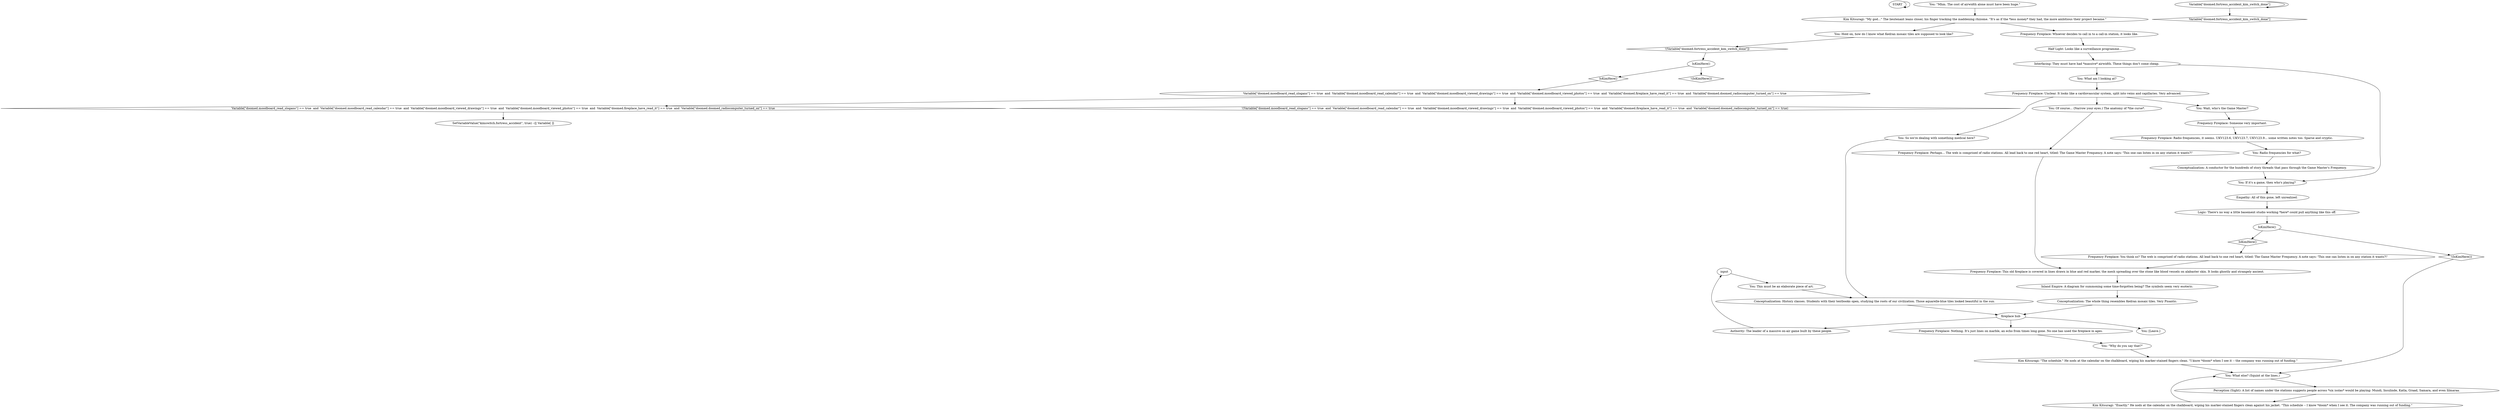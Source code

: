 # DOOMED / FREQUENCY FIREPLACE
# Different radio frequencies cover the fireplace like Kedran mosaic tiles.
# ==================================================
digraph G {
	  0 [label="START"];
	  1 [label="input"];
	  2 [label="Conceptualization: A conductor for the hundreds of story threads that pass through the Game Master's Frequency."];
	  3 [label="Frequency Fireplace: Unclear. It looks like a cardiovascular system, split into veins and capillaries. Very advanced."];
	  4 [label="Frequency Fireplace: Radio frequencies, it seems. UKV123.6, UKV123.7, UKV123.9... some written notes too. Sparse and cryptic."];
	  5 [label="Authority: The leader of a massive on-air game built by these people."];
	  6 [label="You: What am I looking at?"];
	  7 [label="You: Wait, who's the Game Master?"];
	  8 [label="You: This must be an elaborate piece of art."];
	  9 [label="Frequency Fireplace: This old fireplace is covered in lines drawn in blue and red marker, the mesh spreading over the stone like blood vessels on alabaster skin. It looks ghostly and strangely ancient."];
	  10 [label="Half Light: Looks like a surveillance programme..."];
	  11 [label="Perception (Sight): A list of names under the stations suggests people across *six isolas* would be playing: Mundi, Insulinde, Katla, Graad, Samara, and even Iilmaraa."];
	  12 [label="Frequency Fireplace: Nothing. It's just lines on marble, an echo from times long gone. No one has used the fireplace in ages."];
	  13 [label="You: Hold on, how do I know what Kedran mosaic tiles are supposed to look like?"];
	  14 [label="You: \"Why do you say that?\""];
	  15 [label="Variable[\"doomed.fortress_accident_kim_switch_done\"]"];
	  16 [label="Variable[\"doomed.fortress_accident_kim_switch_done\"]", shape=diamond];
	  17 [label="!(Variable[\"doomed.fortress_accident_kim_switch_done\"])", shape=diamond];
	  18 [label="Conceptualization: History classes. Students with their textbooks open, studying the roots of our civilization. Those aquarelle-blue tiles looked beautiful in the sun."];
	  19 [label="Frequency Fireplace: You think so? The web is comprised of radio stations. All lead back to one red heart, titled: The Game Master Frequency. A note says: 'This one can listen in on any station it wants?!'"];
	  20 [label="Kim Kitsuragi: \"My god...\" The lieutenant leans closer, his finger tracking the maddening rhizome. \"It's as if the *less money* they had, the more ambitious their project became.\""];
	  21 [label="Kim Kitsuragi: \"Exactly.\" He nods at the calendar on the chalkboard, wiping his marker-stained fingers clean against his jacket. \"This schedule -- I know *doom* when I see it. The company was running out of funding.\""];
	  22 [label="Empathy: All of this gone, left unrealized."];
	  23 [label="Frequency Fireplace: Whoever decides to call in to a call-in station, it looks like."];
	  24 [label="You: \"Mhm. The cost of airwidth alone must have been huge.\""];
	  25 [label="You: Radio frequencies for what?"];
	  26 [label="Conceptualization: The whole thing resembles Kedran mosaic tiles. Very Pisantic."];
	  27 [label="IsKimHere()"];
	  28 [label="IsKimHere()", shape=diamond];
	  29 [label="!(IsKimHere())", shape=diamond];
	  30 [label="Kim Kitsuragi: \"The schedule.\" He nods at the calendar on the chalkboard, wiping his marker-stained fingers clean. \"I know *doom* when I see it -- the company was running out of funding.\""];
	  31 [label="You: If it's a game, then who's playing?"];
	  32 [label="Logic: There's no way a little basement studio working *here* could pull anything like this off."];
	  33 [label="IsKimHere()"];
	  34 [label="IsKimHere()", shape=diamond];
	  35 [label="!(IsKimHere())", shape=diamond];
	  36 [label="Variable[\"doomed.moodboard_read_slogans\"] == true  and  Variable[\"doomed.moodboard_read_calendar\"] == true  and  Variable[\"doomed.moodboard_viewed_drawings\"] == true  and  Variable[\"doomed.moodboard_viewed_photos\"] == true  and  Variable[\"doomed.fireplace_have_read_it\"] == true  and  Variable[\"doomed.doomed_radiocomputer_turned_on\"] == true"];
	  37 [label="Variable[\"doomed.moodboard_read_slogans\"] == true  and  Variable[\"doomed.moodboard_read_calendar\"] == true  and  Variable[\"doomed.moodboard_viewed_drawings\"] == true  and  Variable[\"doomed.moodboard_viewed_photos\"] == true  and  Variable[\"doomed.fireplace_have_read_it\"] == true  and  Variable[\"doomed.doomed_radiocomputer_turned_on\"] == true", shape=diamond];
	  38 [label="!(Variable[\"doomed.moodboard_read_slogans\"] == true  and  Variable[\"doomed.moodboard_read_calendar\"] == true  and  Variable[\"doomed.moodboard_viewed_drawings\"] == true  and  Variable[\"doomed.moodboard_viewed_photos\"] == true  and  Variable[\"doomed.fireplace_have_read_it\"] == true  and  Variable[\"doomed.doomed_radiocomputer_turned_on\"] == true)", shape=diamond];
	  39 [label="Frequency Fireplace: Perhaps... The web is comprised of radio stations. All lead back to one red heart, titled: The Game Master Frequency. A note says: 'This one can listen in on any station it wants?!'"];
	  40 [label="You: So we're dealing with something medical here?"];
	  41 [label="Frequency Fireplace: Someone very important."];
	  42 [label="fireplace hub"];
	  43 [label="You: What else? (Squint at the lines.)"];
	  44 [label="You: Of course... (Narrow your eyes.) The anatomy of *the curse*."];
	  45 [label="Inland Empire: A diagram for summoning some time-forgotten being? The symbols seem very esoteric."];
	  46 [label="SetVariableValue(\"kimswitch.fortress_accident\", true) --[[ Variable[ ]]"];
	  47 [label="You: [Leave.]"];
	  48 [label="Interfacing: They must have had *massive* airwidth. These things don't come cheap."];
	  0 -> 0
	  1 -> 8
	  2 -> 31
	  3 -> 40
	  3 -> 44
	  3 -> 7
	  4 -> 25
	  5 -> 1
	  6 -> 3
	  7 -> 41
	  8 -> 18
	  9 -> 45
	  10 -> 48
	  11 -> 21
	  12 -> 14
	  13 -> 17
	  14 -> 30
	  15 -> 16
	  15 -> 15
	  17 -> 33
	  18 -> 42
	  19 -> 9
	  20 -> 13
	  20 -> 23
	  21 -> 43
	  22 -> 32
	  23 -> 10
	  24 -> 20
	  25 -> 2
	  26 -> 42
	  27 -> 28
	  27 -> 29
	  28 -> 19
	  29 -> 43
	  30 -> 43
	  31 -> 22
	  32 -> 27
	  33 -> 34
	  33 -> 35
	  34 -> 36
	  36 -> 37
	  36 -> 38
	  37 -> 46
	  39 -> 9
	  40 -> 18
	  41 -> 4
	  42 -> 12
	  42 -> 5
	  42 -> 47
	  43 -> 11
	  44 -> 39
	  45 -> 26
	  48 -> 6
	  48 -> 31
}

